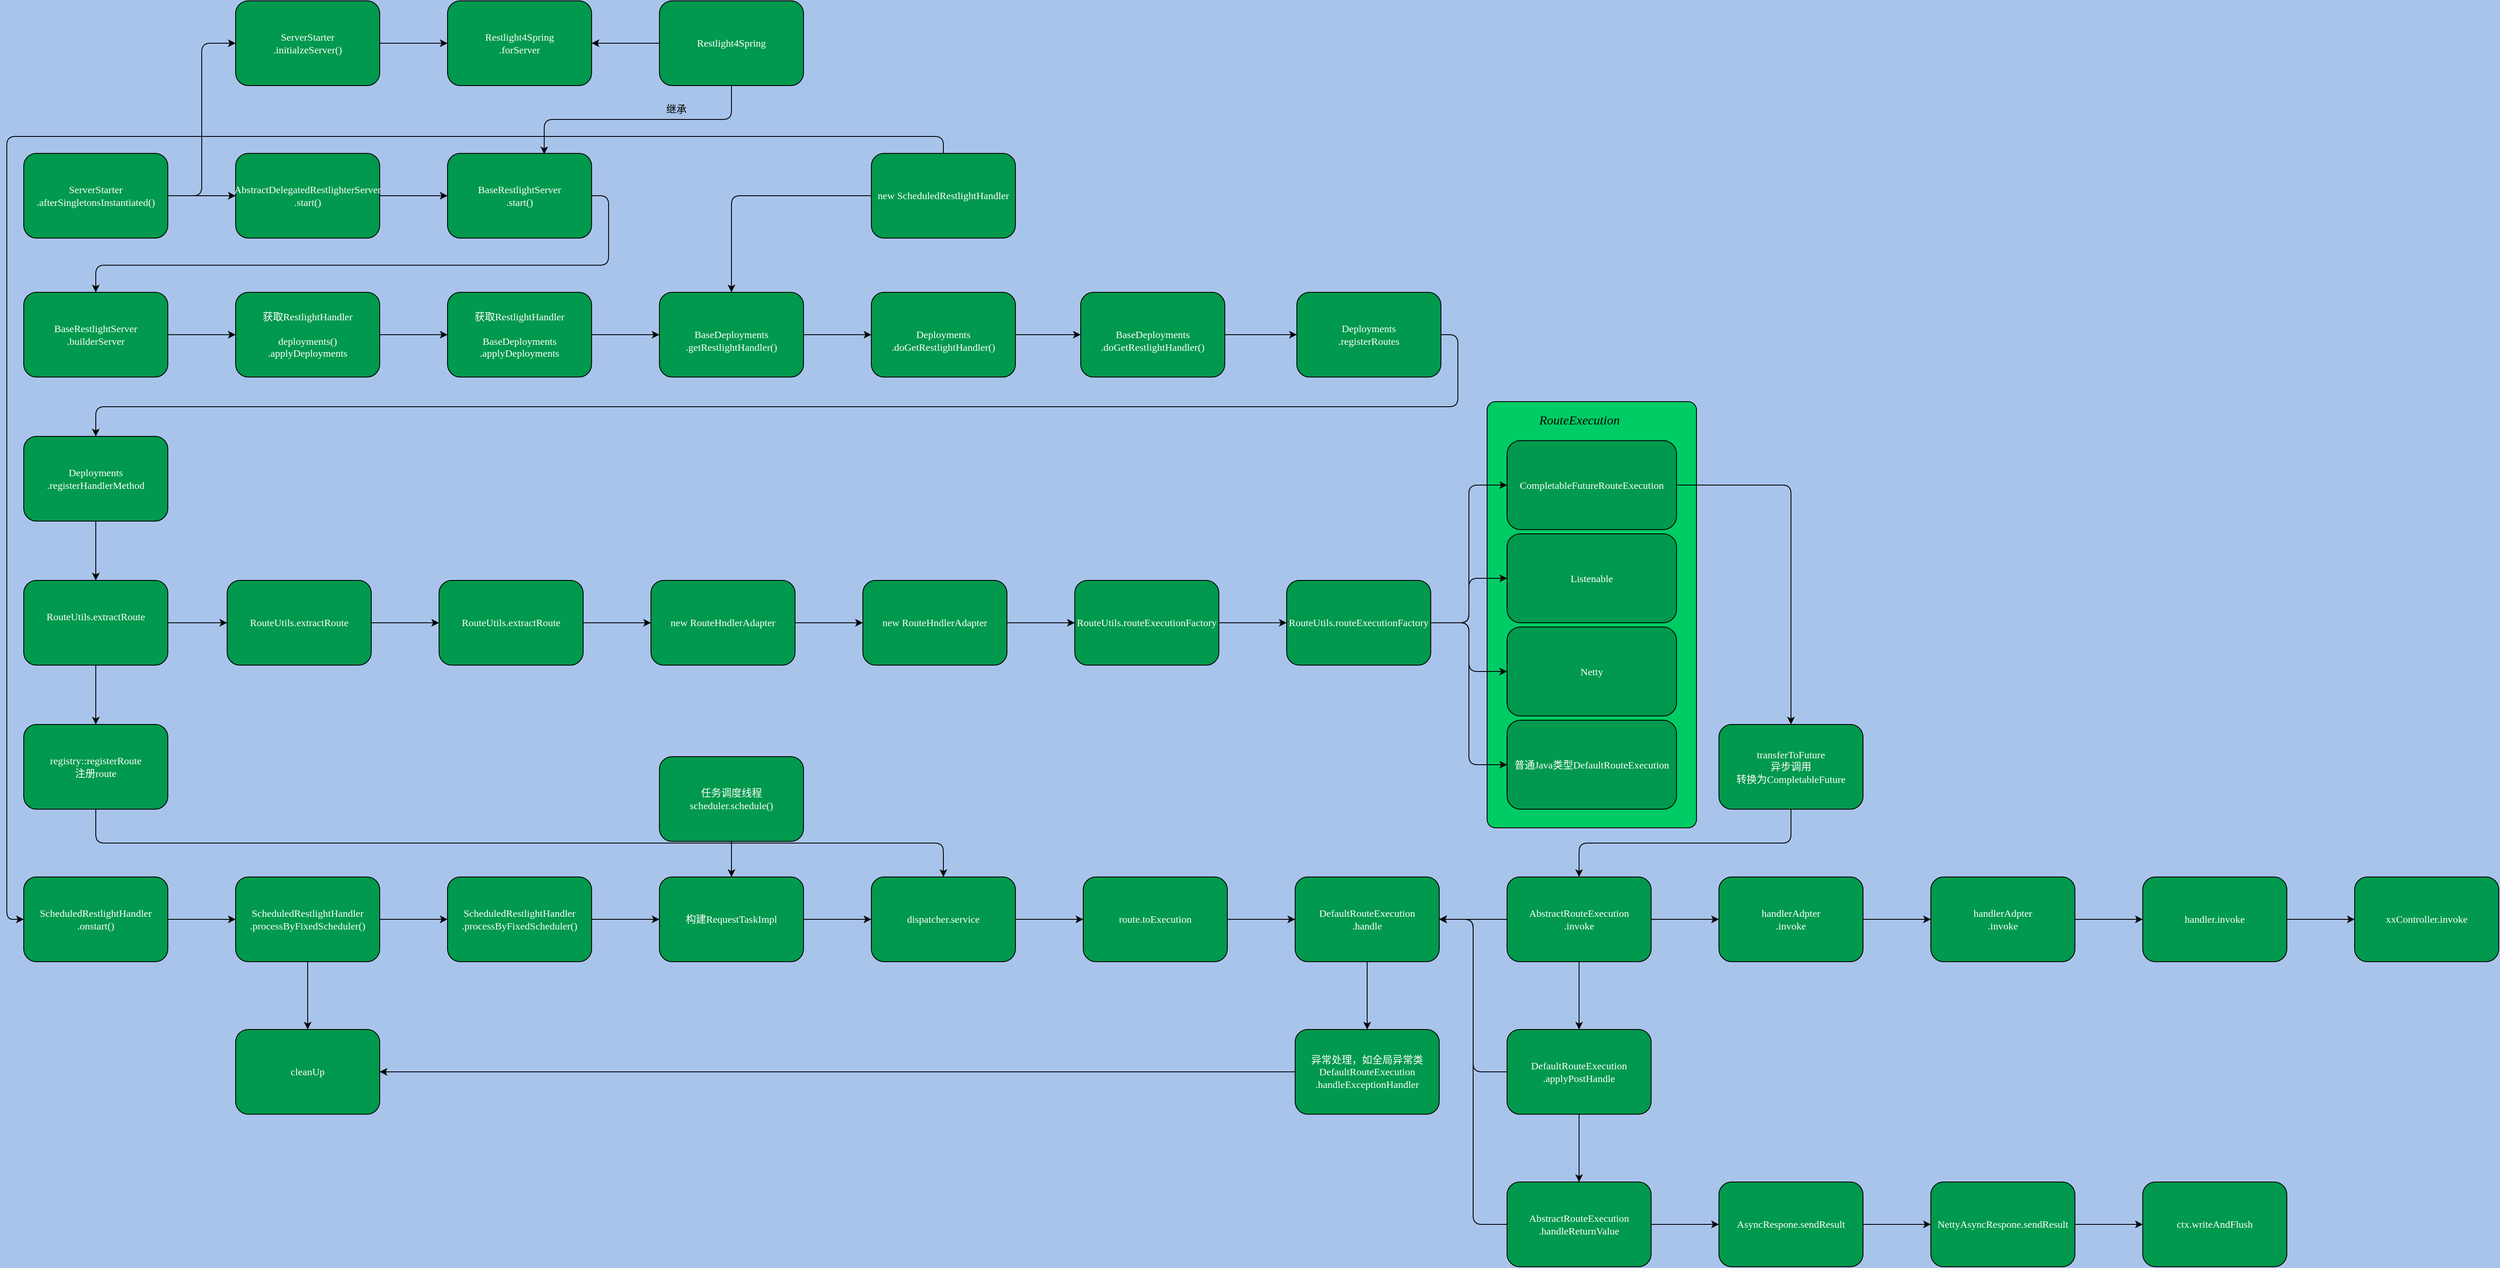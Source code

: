 <mxfile version="20.3.7" type="github">
  <diagram id="C5RBs43oDa-KdzZeNtuy" name="Page-1">
    <mxGraphModel dx="1422" dy="706" grid="0" gridSize="10" guides="1" tooltips="1" connect="1" arrows="1" fold="1" page="1" pageScale="1" pageWidth="827" pageHeight="1169" background="#A9C4EB" math="0" shadow="0">
      <root>
        <mxCell id="WIyWlLk6GJQsqaUBKTNV-0" />
        <mxCell id="WIyWlLk6GJQsqaUBKTNV-1" parent="WIyWlLk6GJQsqaUBKTNV-0" />
        <mxCell id="prYUTEqgyWqtFhs45lwp-0" value="" style="rounded=1;whiteSpace=wrap;html=1;fontFamily=Comic Sans MS;fontSize=11;fontColor=#FFFFFF;fillColor=#00CC66;arcSize=4;strokeWidth=1;" vertex="1" parent="WIyWlLk6GJQsqaUBKTNV-1">
          <mxGeometry x="1796.5" y="563" width="247" height="503" as="geometry" />
        </mxCell>
        <mxCell id="prYUTEqgyWqtFhs45lwp-1" value="" style="edgeStyle=orthogonalEdgeStyle;rounded=0;orthogonalLoop=1;jettySize=auto;html=1;fontColor=#FFFFFF;fontFamily=Comic Sans MS;" edge="1" parent="WIyWlLk6GJQsqaUBKTNV-1" source="prYUTEqgyWqtFhs45lwp-2" target="prYUTEqgyWqtFhs45lwp-5">
          <mxGeometry relative="1" as="geometry" />
        </mxCell>
        <object label="Deployments&lt;br&gt;.registerHandlerMethod&lt;font&gt;&lt;br&gt;&lt;/font&gt;" placeholders="1" type="party" name="Party" id="prYUTEqgyWqtFhs45lwp-2">
          <mxCell style="rounded=1;whiteSpace=wrap;html=1;comic=0;recursiveResize=1;fillColor=#00994D;fontColor=#FFFFFF;fontFamily=Comic Sans MS;" vertex="1" parent="WIyWlLk6GJQsqaUBKTNV-1">
            <mxGeometry x="70" y="604" width="170" height="100" as="geometry" />
          </mxCell>
        </object>
        <mxCell id="prYUTEqgyWqtFhs45lwp-3" value="" style="edgeStyle=orthogonalEdgeStyle;rounded=0;orthogonalLoop=1;jettySize=auto;html=1;fontColor=#FFFFFF;fontFamily=Comic Sans MS;" edge="1" parent="WIyWlLk6GJQsqaUBKTNV-1" source="prYUTEqgyWqtFhs45lwp-5" target="prYUTEqgyWqtFhs45lwp-7">
          <mxGeometry relative="1" as="geometry" />
        </mxCell>
        <mxCell id="prYUTEqgyWqtFhs45lwp-4" value="" style="edgeStyle=orthogonalEdgeStyle;rounded=0;orthogonalLoop=1;jettySize=auto;html=1;fontColor=#FFFFFF;fontFamily=Comic Sans MS;" edge="1" parent="WIyWlLk6GJQsqaUBKTNV-1" source="prYUTEqgyWqtFhs45lwp-5" target="prYUTEqgyWqtFhs45lwp-9">
          <mxGeometry relative="1" as="geometry" />
        </mxCell>
        <object label="RouteUtils.extractRoute&lt;br&gt;&lt;font&gt;&lt;br&gt;&lt;/font&gt;" placeholders="1" type="party" name="Party" id="prYUTEqgyWqtFhs45lwp-5">
          <mxCell style="rounded=1;whiteSpace=wrap;html=1;comic=0;recursiveResize=1;fillColor=#00994D;fontColor=#FFFFFF;fontFamily=Comic Sans MS;" vertex="1" parent="WIyWlLk6GJQsqaUBKTNV-1">
            <mxGeometry x="70" y="774" width="170" height="100" as="geometry" />
          </mxCell>
        </object>
        <mxCell id="prYUTEqgyWqtFhs45lwp-6" value="" style="edgeStyle=orthogonalEdgeStyle;shape=connector;rounded=1;orthogonalLoop=1;jettySize=auto;html=1;labelBackgroundColor=default;fontFamily=Comic Sans MS;fontSize=11;fontColor=#FFFFFF;endArrow=classic;strokeColor=default;entryX=0.5;entryY=0;entryDx=0;entryDy=0;exitX=0.5;exitY=1;exitDx=0;exitDy=0;" edge="1" parent="WIyWlLk6GJQsqaUBKTNV-1" source="prYUTEqgyWqtFhs45lwp-7" target="prYUTEqgyWqtFhs45lwp-71">
          <mxGeometry relative="1" as="geometry">
            <mxPoint x="320" y="994" as="targetPoint" />
          </mxGeometry>
        </mxCell>
        <object label="registry::registerRoute&lt;br&gt;注册route" placeholders="1" type="party" name="Party" id="prYUTEqgyWqtFhs45lwp-7">
          <mxCell style="rounded=1;whiteSpace=wrap;html=1;comic=0;recursiveResize=1;fillColor=#00994D;fontColor=#FFFFFF;fontFamily=Comic Sans MS;" vertex="1" parent="WIyWlLk6GJQsqaUBKTNV-1">
            <mxGeometry x="70" y="944" width="170" height="100" as="geometry" />
          </mxCell>
        </object>
        <mxCell id="prYUTEqgyWqtFhs45lwp-8" value="" style="edgeStyle=orthogonalEdgeStyle;rounded=0;orthogonalLoop=1;jettySize=auto;html=1;fontColor=#FFFFFF;fontFamily=Comic Sans MS;" edge="1" parent="WIyWlLk6GJQsqaUBKTNV-1" source="prYUTEqgyWqtFhs45lwp-9" target="prYUTEqgyWqtFhs45lwp-11">
          <mxGeometry relative="1" as="geometry" />
        </mxCell>
        <object label="&lt;font&gt;RouteUtils.extractRoute&lt;br&gt;&lt;/font&gt;" placeholders="1" type="party" name="Party" id="prYUTEqgyWqtFhs45lwp-9">
          <mxCell style="rounded=1;whiteSpace=wrap;html=1;comic=0;recursiveResize=1;fillColor=#00994D;fontColor=#FFFFFF;fontFamily=Comic Sans MS;" vertex="1" parent="WIyWlLk6GJQsqaUBKTNV-1">
            <mxGeometry x="310" y="774" width="170" height="100" as="geometry" />
          </mxCell>
        </object>
        <mxCell id="prYUTEqgyWqtFhs45lwp-10" value="" style="edgeStyle=orthogonalEdgeStyle;rounded=0;orthogonalLoop=1;jettySize=auto;html=1;fontColor=#FFFFFF;fontFamily=Comic Sans MS;" edge="1" parent="WIyWlLk6GJQsqaUBKTNV-1" source="prYUTEqgyWqtFhs45lwp-11" target="prYUTEqgyWqtFhs45lwp-13">
          <mxGeometry relative="1" as="geometry" />
        </mxCell>
        <object label="&lt;font&gt;RouteUtils.extractRoute&lt;br&gt;&lt;/font&gt;" placeholders="1" type="party" name="Party" id="prYUTEqgyWqtFhs45lwp-11">
          <mxCell style="rounded=1;whiteSpace=wrap;html=1;comic=0;recursiveResize=1;fillColor=#00994D;fontColor=#FFFFFF;fontFamily=Comic Sans MS;" vertex="1" parent="WIyWlLk6GJQsqaUBKTNV-1">
            <mxGeometry x="560" y="774" width="170" height="100" as="geometry" />
          </mxCell>
        </object>
        <mxCell id="prYUTEqgyWqtFhs45lwp-12" value="" style="edgeStyle=orthogonalEdgeStyle;rounded=0;orthogonalLoop=1;jettySize=auto;html=1;fontColor=#FFFFFF;fontFamily=Comic Sans MS;" edge="1" parent="WIyWlLk6GJQsqaUBKTNV-1" source="prYUTEqgyWqtFhs45lwp-13" target="prYUTEqgyWqtFhs45lwp-15">
          <mxGeometry relative="1" as="geometry" />
        </mxCell>
        <object label="&lt;font&gt;new RouteHndlerAdapter&lt;br&gt;&lt;/font&gt;" placeholders="1" type="party" name="Party" id="prYUTEqgyWqtFhs45lwp-13">
          <mxCell style="rounded=1;whiteSpace=wrap;html=1;comic=0;recursiveResize=1;fillColor=#00994D;fontColor=#FFFFFF;fontFamily=Comic Sans MS;" vertex="1" parent="WIyWlLk6GJQsqaUBKTNV-1">
            <mxGeometry x="810" y="774" width="170" height="100" as="geometry" />
          </mxCell>
        </object>
        <mxCell id="prYUTEqgyWqtFhs45lwp-14" value="" style="edgeStyle=orthogonalEdgeStyle;rounded=0;orthogonalLoop=1;jettySize=auto;html=1;fontColor=#FFFFFF;fontFamily=Comic Sans MS;" edge="1" parent="WIyWlLk6GJQsqaUBKTNV-1" source="prYUTEqgyWqtFhs45lwp-15" target="prYUTEqgyWqtFhs45lwp-17">
          <mxGeometry relative="1" as="geometry" />
        </mxCell>
        <object label="&lt;font&gt;new RouteHndlerAdapter&lt;br&gt;&lt;/font&gt;" placeholders="1" type="party" name="Party" id="prYUTEqgyWqtFhs45lwp-15">
          <mxCell style="rounded=1;whiteSpace=wrap;html=1;comic=0;recursiveResize=1;fillColor=#00994D;fontColor=#FFFFFF;fontFamily=Comic Sans MS;" vertex="1" parent="WIyWlLk6GJQsqaUBKTNV-1">
            <mxGeometry x="1060" y="774" width="170" height="100" as="geometry" />
          </mxCell>
        </object>
        <mxCell id="prYUTEqgyWqtFhs45lwp-16" value="" style="edgeStyle=orthogonalEdgeStyle;rounded=0;orthogonalLoop=1;jettySize=auto;html=1;fontColor=#FFFFFF;fontFamily=Comic Sans MS;" edge="1" parent="WIyWlLk6GJQsqaUBKTNV-1" source="prYUTEqgyWqtFhs45lwp-17" target="prYUTEqgyWqtFhs45lwp-22">
          <mxGeometry relative="1" as="geometry" />
        </mxCell>
        <object label="&lt;font&gt;RouteUtils.routeExecutionFactory&lt;br&gt;&lt;/font&gt;" placeholders="1" type="party" name="Party" id="prYUTEqgyWqtFhs45lwp-17">
          <mxCell style="rounded=1;whiteSpace=wrap;html=1;comic=0;recursiveResize=1;fillColor=#00994D;fontColor=#FFFFFF;fontFamily=Comic Sans MS;" vertex="1" parent="WIyWlLk6GJQsqaUBKTNV-1">
            <mxGeometry x="1310" y="774" width="170" height="100" as="geometry" />
          </mxCell>
        </object>
        <mxCell id="prYUTEqgyWqtFhs45lwp-18" style="edgeStyle=orthogonalEdgeStyle;rounded=1;orthogonalLoop=1;jettySize=auto;html=1;exitX=1;exitY=0.5;exitDx=0;exitDy=0;entryX=0;entryY=0.5;entryDx=0;entryDy=0;fontColor=#FFFFFF;fontFamily=Comic Sans MS;" edge="1" parent="WIyWlLk6GJQsqaUBKTNV-1" source="prYUTEqgyWqtFhs45lwp-22" target="prYUTEqgyWqtFhs45lwp-24">
          <mxGeometry relative="1" as="geometry" />
        </mxCell>
        <mxCell id="prYUTEqgyWqtFhs45lwp-19" style="edgeStyle=orthogonalEdgeStyle;rounded=1;orthogonalLoop=1;jettySize=auto;html=1;exitX=1;exitY=0.5;exitDx=0;exitDy=0;entryX=0;entryY=0.5;entryDx=0;entryDy=0;fontColor=#FFFFFF;fontFamily=Comic Sans MS;" edge="1" parent="WIyWlLk6GJQsqaUBKTNV-1" source="prYUTEqgyWqtFhs45lwp-22" target="prYUTEqgyWqtFhs45lwp-25">
          <mxGeometry relative="1" as="geometry" />
        </mxCell>
        <mxCell id="prYUTEqgyWqtFhs45lwp-20" style="edgeStyle=orthogonalEdgeStyle;rounded=1;orthogonalLoop=1;jettySize=auto;html=1;exitX=1;exitY=0.5;exitDx=0;exitDy=0;entryX=0;entryY=0.5;entryDx=0;entryDy=0;fontColor=#FFFFFF;fontFamily=Comic Sans MS;" edge="1" parent="WIyWlLk6GJQsqaUBKTNV-1" source="prYUTEqgyWqtFhs45lwp-22" target="prYUTEqgyWqtFhs45lwp-26">
          <mxGeometry relative="1" as="geometry" />
        </mxCell>
        <mxCell id="prYUTEqgyWqtFhs45lwp-21" style="edgeStyle=orthogonalEdgeStyle;rounded=1;orthogonalLoop=1;jettySize=auto;html=1;exitX=1;exitY=0.5;exitDx=0;exitDy=0;entryX=0;entryY=0.5;entryDx=0;entryDy=0;fontColor=#FFFFFF;fontFamily=Comic Sans MS;" edge="1" parent="WIyWlLk6GJQsqaUBKTNV-1" source="prYUTEqgyWqtFhs45lwp-22" target="prYUTEqgyWqtFhs45lwp-27">
          <mxGeometry relative="1" as="geometry" />
        </mxCell>
        <object label="&lt;font&gt;RouteUtils.routeExecutionFactory&lt;br&gt;&lt;/font&gt;" placeholders="1" type="party" name="Party" id="prYUTEqgyWqtFhs45lwp-22">
          <mxCell style="rounded=1;whiteSpace=wrap;html=1;comic=0;recursiveResize=1;fillColor=#00994D;fontColor=#FFFFFF;fontFamily=Comic Sans MS;" vertex="1" parent="WIyWlLk6GJQsqaUBKTNV-1">
            <mxGeometry x="1560" y="774" width="170" height="100" as="geometry" />
          </mxCell>
        </object>
        <mxCell id="prYUTEqgyWqtFhs45lwp-23" style="edgeStyle=orthogonalEdgeStyle;shape=connector;rounded=1;orthogonalLoop=1;jettySize=auto;html=1;exitX=1;exitY=0.5;exitDx=0;exitDy=0;labelBackgroundColor=default;fontFamily=Comic Sans MS;fontSize=15;fontColor=#000000;endArrow=classic;strokeColor=default;" edge="1" parent="WIyWlLk6GJQsqaUBKTNV-1" source="prYUTEqgyWqtFhs45lwp-24" target="prYUTEqgyWqtFhs45lwp-95">
          <mxGeometry relative="1" as="geometry" />
        </mxCell>
        <object label="&lt;font&gt;CompletableFutureRouteExecution&lt;br&gt;&lt;/font&gt;" placeholders="1" type="party" name="Party" id="prYUTEqgyWqtFhs45lwp-24">
          <mxCell style="rounded=1;whiteSpace=wrap;html=1;comic=0;recursiveResize=1;fillColor=#00994D;fontColor=#FFFFFF;fontFamily=Comic Sans MS;" vertex="1" parent="WIyWlLk6GJQsqaUBKTNV-1">
            <mxGeometry x="1820" y="609" width="200" height="105" as="geometry" />
          </mxCell>
        </object>
        <object label="&lt;font&gt;Listenable&lt;br&gt;&lt;/font&gt;" placeholders="1" type="party" name="Party" id="prYUTEqgyWqtFhs45lwp-25">
          <mxCell style="rounded=1;whiteSpace=wrap;html=1;comic=0;recursiveResize=1;fillColor=#00994D;fontColor=#FFFFFF;fontFamily=Comic Sans MS;" vertex="1" parent="WIyWlLk6GJQsqaUBKTNV-1">
            <mxGeometry x="1820" y="719" width="200" height="105" as="geometry" />
          </mxCell>
        </object>
        <object label="&lt;font&gt;Netty&lt;br&gt;&lt;/font&gt;" placeholders="1" type="party" name="Party" id="prYUTEqgyWqtFhs45lwp-26">
          <mxCell style="rounded=1;whiteSpace=wrap;html=1;comic=0;recursiveResize=1;fillColor=#00994D;fontColor=#FFFFFF;fontFamily=Comic Sans MS;" vertex="1" parent="WIyWlLk6GJQsqaUBKTNV-1">
            <mxGeometry x="1820" y="829" width="200" height="105" as="geometry" />
          </mxCell>
        </object>
        <object label="&lt;font&gt;普通Java类型DefaultRouteExecution&lt;br&gt;&lt;/font&gt;" placeholders="1" type="party" name="Party" id="prYUTEqgyWqtFhs45lwp-27">
          <mxCell style="rounded=1;whiteSpace=wrap;html=1;comic=0;recursiveResize=1;fillColor=#00994D;fontColor=#FFFFFF;fontFamily=Comic Sans MS;" vertex="1" parent="WIyWlLk6GJQsqaUBKTNV-1">
            <mxGeometry x="1820" y="939" width="200" height="105" as="geometry" />
          </mxCell>
        </object>
        <mxCell id="prYUTEqgyWqtFhs45lwp-28" value="" style="edgeStyle=orthogonalEdgeStyle;rounded=1;orthogonalLoop=1;jettySize=auto;html=1;fontColor=#FFFFFF;fontFamily=Comic Sans MS;" edge="1" parent="WIyWlLk6GJQsqaUBKTNV-1" source="prYUTEqgyWqtFhs45lwp-29" target="prYUTEqgyWqtFhs45lwp-31">
          <mxGeometry relative="1" as="geometry" />
        </mxCell>
        <object label="BaseRestlightServer&lt;br&gt;.builderServer&lt;font&gt;&lt;br&gt;&lt;/font&gt;" placeholders="1" type="party" name="Party" id="prYUTEqgyWqtFhs45lwp-29">
          <mxCell style="rounded=1;whiteSpace=wrap;html=1;comic=0;recursiveResize=1;fillColor=#00994D;fontColor=#FFFFFF;fontFamily=Comic Sans MS;" vertex="1" parent="WIyWlLk6GJQsqaUBKTNV-1">
            <mxGeometry x="70" y="434" width="170" height="100" as="geometry" />
          </mxCell>
        </object>
        <mxCell id="prYUTEqgyWqtFhs45lwp-30" value="" style="edgeStyle=orthogonalEdgeStyle;rounded=1;orthogonalLoop=1;jettySize=auto;html=1;fontColor=#FFFFFF;fontFamily=Comic Sans MS;" edge="1" parent="WIyWlLk6GJQsqaUBKTNV-1" source="prYUTEqgyWqtFhs45lwp-31" target="prYUTEqgyWqtFhs45lwp-33">
          <mxGeometry relative="1" as="geometry" />
        </mxCell>
        <object label="&lt;font&gt;获取RestlightHandler&lt;br&gt;&lt;br&gt;deployments()&lt;br&gt;.applyDeployments&lt;br&gt;&lt;/font&gt;" placeholders="1" type="party" name="Party" id="prYUTEqgyWqtFhs45lwp-31">
          <mxCell style="rounded=1;whiteSpace=wrap;html=1;comic=0;recursiveResize=1;fillColor=#00994D;fontColor=#FFFFFF;fontFamily=Comic Sans MS;" vertex="1" parent="WIyWlLk6GJQsqaUBKTNV-1">
            <mxGeometry x="320" y="434" width="170" height="100" as="geometry" />
          </mxCell>
        </object>
        <mxCell id="prYUTEqgyWqtFhs45lwp-32" value="" style="edgeStyle=orthogonalEdgeStyle;rounded=1;orthogonalLoop=1;jettySize=auto;html=1;fontColor=#FFFFFF;fontFamily=Comic Sans MS;" edge="1" parent="WIyWlLk6GJQsqaUBKTNV-1" source="prYUTEqgyWqtFhs45lwp-33" target="prYUTEqgyWqtFhs45lwp-35">
          <mxGeometry relative="1" as="geometry" />
        </mxCell>
        <object label="&lt;font&gt;获取RestlightHandler&lt;br&gt;&lt;br&gt;BaseDeployments&lt;br&gt;.applyDeployments&lt;br&gt;&lt;/font&gt;" placeholders="1" type="party" name="Party" id="prYUTEqgyWqtFhs45lwp-33">
          <mxCell style="rounded=1;whiteSpace=wrap;html=1;comic=0;recursiveResize=1;fillColor=#00994D;fontColor=#FFFFFF;fontFamily=Comic Sans MS;" vertex="1" parent="WIyWlLk6GJQsqaUBKTNV-1">
            <mxGeometry x="570" y="434" width="170" height="100" as="geometry" />
          </mxCell>
        </object>
        <mxCell id="prYUTEqgyWqtFhs45lwp-34" value="" style="edgeStyle=orthogonalEdgeStyle;rounded=1;orthogonalLoop=1;jettySize=auto;html=1;fontColor=#FFFFFF;fontFamily=Comic Sans MS;" edge="1" parent="WIyWlLk6GJQsqaUBKTNV-1" source="prYUTEqgyWqtFhs45lwp-35" target="prYUTEqgyWqtFhs45lwp-37">
          <mxGeometry relative="1" as="geometry" />
        </mxCell>
        <object label="&lt;font&gt;&lt;br&gt;BaseDeployments&lt;br&gt;.getRestlightHandler()&lt;br&gt;&lt;/font&gt;" placeholders="1" type="party" name="Party" id="prYUTEqgyWqtFhs45lwp-35">
          <mxCell style="rounded=1;whiteSpace=wrap;html=1;comic=0;recursiveResize=1;fillColor=#00994D;fontColor=#FFFFFF;fontFamily=Comic Sans MS;" vertex="1" parent="WIyWlLk6GJQsqaUBKTNV-1">
            <mxGeometry x="820" y="434" width="170" height="100" as="geometry" />
          </mxCell>
        </object>
        <mxCell id="prYUTEqgyWqtFhs45lwp-36" style="edgeStyle=orthogonalEdgeStyle;rounded=1;orthogonalLoop=1;jettySize=auto;html=1;exitX=1;exitY=0.5;exitDx=0;exitDy=0;entryX=0;entryY=0.5;entryDx=0;entryDy=0;fontColor=#FFFFFF;fontFamily=Comic Sans MS;" edge="1" parent="WIyWlLk6GJQsqaUBKTNV-1" source="prYUTEqgyWqtFhs45lwp-37" target="prYUTEqgyWqtFhs45lwp-41">
          <mxGeometry relative="1" as="geometry" />
        </mxCell>
        <object label="&lt;font&gt;&lt;br&gt;Deployments&lt;br&gt;.doGetRestlightHandler()&lt;br&gt;&lt;/font&gt;" placeholders="1" type="party" name="Party" id="prYUTEqgyWqtFhs45lwp-37">
          <mxCell style="rounded=1;whiteSpace=wrap;html=1;comic=0;recursiveResize=1;fillColor=#00994D;fontColor=#FFFFFF;fontFamily=Comic Sans MS;" vertex="1" parent="WIyWlLk6GJQsqaUBKTNV-1">
            <mxGeometry x="1070" y="434" width="170" height="100" as="geometry" />
          </mxCell>
        </object>
        <mxCell id="prYUTEqgyWqtFhs45lwp-38" style="edgeStyle=orthogonalEdgeStyle;rounded=1;orthogonalLoop=1;jettySize=auto;html=1;exitX=1;exitY=0.5;exitDx=0;exitDy=0;fontColor=#FFFFFF;fontFamily=Comic Sans MS;" edge="1" parent="WIyWlLk6GJQsqaUBKTNV-1" source="prYUTEqgyWqtFhs45lwp-39" target="prYUTEqgyWqtFhs45lwp-2">
          <mxGeometry relative="1" as="geometry" />
        </mxCell>
        <object label="&lt;font&gt;Deployments&lt;br&gt;.registerRoutes&lt;br&gt;&lt;/font&gt;" placeholders="1" type="party" name="Party" id="prYUTEqgyWqtFhs45lwp-39">
          <mxCell style="rounded=1;whiteSpace=wrap;html=1;comic=0;recursiveResize=1;fillColor=#00994D;fontColor=#FFFFFF;fontFamily=Comic Sans MS;" vertex="1" parent="WIyWlLk6GJQsqaUBKTNV-1">
            <mxGeometry x="1572" y="434" width="170" height="100" as="geometry" />
          </mxCell>
        </object>
        <mxCell id="prYUTEqgyWqtFhs45lwp-40" style="edgeStyle=orthogonalEdgeStyle;rounded=1;orthogonalLoop=1;jettySize=auto;html=1;exitX=1;exitY=0.5;exitDx=0;exitDy=0;entryX=0;entryY=0.5;entryDx=0;entryDy=0;fontColor=#FFFFFF;fontFamily=Comic Sans MS;" edge="1" parent="WIyWlLk6GJQsqaUBKTNV-1" source="prYUTEqgyWqtFhs45lwp-41" target="prYUTEqgyWqtFhs45lwp-39">
          <mxGeometry relative="1" as="geometry" />
        </mxCell>
        <object label="&lt;font&gt;&lt;br&gt;BaseDeployments&lt;br&gt;.doGetRestlightHandler()&lt;br&gt;&lt;/font&gt;" placeholders="1" type="party" name="Party" id="prYUTEqgyWqtFhs45lwp-41">
          <mxCell style="rounded=1;whiteSpace=wrap;html=1;comic=0;recursiveResize=1;fillColor=#00994D;fontColor=#FFFFFF;fontFamily=Comic Sans MS;" vertex="1" parent="WIyWlLk6GJQsqaUBKTNV-1">
            <mxGeometry x="1317" y="434" width="170" height="100" as="geometry" />
          </mxCell>
        </object>
        <mxCell id="prYUTEqgyWqtFhs45lwp-42" value="" style="edgeStyle=orthogonalEdgeStyle;rounded=1;orthogonalLoop=1;jettySize=auto;html=1;fontColor=#FFFFFF;fontFamily=Comic Sans MS;" edge="1" parent="WIyWlLk6GJQsqaUBKTNV-1" source="prYUTEqgyWqtFhs45lwp-44" target="prYUTEqgyWqtFhs45lwp-46">
          <mxGeometry relative="1" as="geometry" />
        </mxCell>
        <mxCell id="prYUTEqgyWqtFhs45lwp-43" style="edgeStyle=orthogonalEdgeStyle;rounded=1;orthogonalLoop=1;jettySize=auto;html=1;exitX=1;exitY=0.5;exitDx=0;exitDy=0;entryX=0;entryY=0.5;entryDx=0;entryDy=0;fontColor=#FFFFFF;fontFamily=Comic Sans MS;" edge="1" parent="WIyWlLk6GJQsqaUBKTNV-1" source="prYUTEqgyWqtFhs45lwp-44" target="prYUTEqgyWqtFhs45lwp-50">
          <mxGeometry relative="1" as="geometry" />
        </mxCell>
        <object label="&lt;font&gt;ServerStarter&lt;br&gt;.afterSingletonsInstantiated()&lt;br&gt;&lt;/font&gt;" placeholders="1" type="party" name="Party" id="prYUTEqgyWqtFhs45lwp-44">
          <mxCell style="rounded=1;whiteSpace=wrap;html=1;comic=0;recursiveResize=1;fillColor=#00994D;fontColor=#FFFFFF;fontFamily=Comic Sans MS;" vertex="1" parent="WIyWlLk6GJQsqaUBKTNV-1">
            <mxGeometry x="70" y="270" width="170" height="100" as="geometry" />
          </mxCell>
        </object>
        <mxCell id="prYUTEqgyWqtFhs45lwp-45" value="" style="edgeStyle=orthogonalEdgeStyle;rounded=1;orthogonalLoop=1;jettySize=auto;html=1;fontColor=#FFFFFF;fontFamily=Comic Sans MS;" edge="1" parent="WIyWlLk6GJQsqaUBKTNV-1" source="prYUTEqgyWqtFhs45lwp-46" target="prYUTEqgyWqtFhs45lwp-48">
          <mxGeometry relative="1" as="geometry" />
        </mxCell>
        <object label="&lt;font&gt;AbstractDelegatedRestlighterServer&lt;br&gt;.start()&lt;br&gt;&lt;/font&gt;" placeholders="1" type="party" name="Party" id="prYUTEqgyWqtFhs45lwp-46">
          <mxCell style="rounded=1;whiteSpace=wrap;html=1;comic=0;recursiveResize=1;fillColor=#00994D;fontColor=#FFFFFF;fontFamily=Comic Sans MS;" vertex="1" parent="WIyWlLk6GJQsqaUBKTNV-1">
            <mxGeometry x="320" y="270" width="170" height="100" as="geometry" />
          </mxCell>
        </object>
        <mxCell id="prYUTEqgyWqtFhs45lwp-47" style="edgeStyle=orthogonalEdgeStyle;rounded=1;orthogonalLoop=1;jettySize=auto;html=1;exitX=1;exitY=0.5;exitDx=0;exitDy=0;fontColor=#FFFFFF;fontFamily=Comic Sans MS;" edge="1" parent="WIyWlLk6GJQsqaUBKTNV-1" source="prYUTEqgyWqtFhs45lwp-48" target="prYUTEqgyWqtFhs45lwp-29">
          <mxGeometry relative="1" as="geometry" />
        </mxCell>
        <object label="&lt;font&gt;BaseRestlightServer&lt;br&gt;.start()&lt;br&gt;&lt;/font&gt;" placeholders="1" type="party" name="Party" id="prYUTEqgyWqtFhs45lwp-48">
          <mxCell style="rounded=1;whiteSpace=wrap;html=1;comic=0;recursiveResize=1;fillColor=#00994D;fontColor=#FFFFFF;fontFamily=Comic Sans MS;" vertex="1" parent="WIyWlLk6GJQsqaUBKTNV-1">
            <mxGeometry x="570" y="270" width="170" height="100" as="geometry" />
          </mxCell>
        </object>
        <mxCell id="prYUTEqgyWqtFhs45lwp-49" value="" style="edgeStyle=orthogonalEdgeStyle;rounded=1;orthogonalLoop=1;jettySize=auto;html=1;fontColor=#FFFFFF;fontFamily=Comic Sans MS;" edge="1" parent="WIyWlLk6GJQsqaUBKTNV-1" source="prYUTEqgyWqtFhs45lwp-50" target="prYUTEqgyWqtFhs45lwp-51">
          <mxGeometry relative="1" as="geometry" />
        </mxCell>
        <object label="&lt;font&gt;ServerStarter&lt;br&gt;.initialzeServer()&lt;br&gt;&lt;/font&gt;" placeholders="1" type="party" name="Party" id="prYUTEqgyWqtFhs45lwp-50">
          <mxCell style="rounded=1;whiteSpace=wrap;html=1;comic=0;recursiveResize=1;fillColor=#00994D;fontColor=#FFFFFF;fontFamily=Comic Sans MS;" vertex="1" parent="WIyWlLk6GJQsqaUBKTNV-1">
            <mxGeometry x="320" y="90" width="170" height="100" as="geometry" />
          </mxCell>
        </object>
        <object label="&lt;font&gt;Restlight4Spring&lt;br&gt;.forServer&lt;br&gt;&lt;/font&gt;" placeholders="1" type="party" name="Party" id="prYUTEqgyWqtFhs45lwp-51">
          <mxCell style="rounded=1;whiteSpace=wrap;html=1;comic=0;recursiveResize=1;fillColor=#00994D;fontColor=#FFFFFF;fontFamily=Comic Sans MS;" vertex="1" parent="WIyWlLk6GJQsqaUBKTNV-1">
            <mxGeometry x="570" y="90" width="170" height="100" as="geometry" />
          </mxCell>
        </object>
        <mxCell id="prYUTEqgyWqtFhs45lwp-52" style="edgeStyle=orthogonalEdgeStyle;rounded=1;orthogonalLoop=1;jettySize=auto;html=1;exitX=0;exitY=0.5;exitDx=0;exitDy=0;entryX=1;entryY=0.5;entryDx=0;entryDy=0;fontColor=#FFFFFF;fontFamily=Comic Sans MS;" edge="1" parent="WIyWlLk6GJQsqaUBKTNV-1" source="prYUTEqgyWqtFhs45lwp-54" target="prYUTEqgyWqtFhs45lwp-51">
          <mxGeometry relative="1" as="geometry" />
        </mxCell>
        <mxCell id="prYUTEqgyWqtFhs45lwp-53" style="edgeStyle=orthogonalEdgeStyle;rounded=1;orthogonalLoop=1;jettySize=auto;html=1;exitX=0.5;exitY=1;exitDx=0;exitDy=0;entryX=0.671;entryY=0.01;entryDx=0;entryDy=0;entryPerimeter=0;fontColor=#FFFFFF;fontFamily=Comic Sans MS;" edge="1" parent="WIyWlLk6GJQsqaUBKTNV-1" source="prYUTEqgyWqtFhs45lwp-54" target="prYUTEqgyWqtFhs45lwp-48">
          <mxGeometry relative="1" as="geometry" />
        </mxCell>
        <object label="&lt;font&gt;Restlight4Spring&lt;br&gt;&lt;/font&gt;" placeholders="1" type="party" name="Party" id="prYUTEqgyWqtFhs45lwp-54">
          <mxCell style="rounded=1;whiteSpace=wrap;html=1;comic=0;recursiveResize=1;fillColor=#00994D;fontColor=#FFFFFF;fontFamily=Comic Sans MS;" vertex="1" parent="WIyWlLk6GJQsqaUBKTNV-1">
            <mxGeometry x="820" y="90" width="170" height="100" as="geometry" />
          </mxCell>
        </object>
        <mxCell id="prYUTEqgyWqtFhs45lwp-55" value="继承" style="text;html=1;strokeColor=none;fillColor=none;align=center;verticalAlign=middle;whiteSpace=wrap;rounded=0;fontColor=#000000;fontFamily=Comic Sans MS;" vertex="1" parent="WIyWlLk6GJQsqaUBKTNV-1">
          <mxGeometry x="810" y="203" width="60" height="30" as="geometry" />
        </mxCell>
        <mxCell id="prYUTEqgyWqtFhs45lwp-56" style="edgeStyle=orthogonalEdgeStyle;shape=connector;rounded=1;orthogonalLoop=1;jettySize=auto;html=1;exitX=0;exitY=0.5;exitDx=0;exitDy=0;entryX=0.5;entryY=0;entryDx=0;entryDy=0;labelBackgroundColor=default;fontFamily=Comic Sans MS;fontSize=11;fontColor=#FFFFFF;endArrow=classic;strokeColor=default;" edge="1" parent="WIyWlLk6GJQsqaUBKTNV-1" source="prYUTEqgyWqtFhs45lwp-58" target="prYUTEqgyWqtFhs45lwp-35">
          <mxGeometry relative="1" as="geometry" />
        </mxCell>
        <mxCell id="prYUTEqgyWqtFhs45lwp-57" style="edgeStyle=orthogonalEdgeStyle;shape=connector;rounded=1;orthogonalLoop=1;jettySize=auto;html=1;exitX=0.5;exitY=0;exitDx=0;exitDy=0;entryX=0;entryY=0.5;entryDx=0;entryDy=0;labelBackgroundColor=default;fontFamily=Comic Sans MS;fontSize=11;fontColor=#FFFFFF;endArrow=classic;strokeColor=default;" edge="1" parent="WIyWlLk6GJQsqaUBKTNV-1" source="prYUTEqgyWqtFhs45lwp-58" target="prYUTEqgyWqtFhs45lwp-60">
          <mxGeometry relative="1" as="geometry" />
        </mxCell>
        <object label="&lt;font&gt;new ScheduledRestlightHandler&lt;br&gt;&lt;/font&gt;" placeholders="1" type="party" name="Party" id="prYUTEqgyWqtFhs45lwp-58">
          <mxCell style="rounded=1;whiteSpace=wrap;html=1;comic=0;recursiveResize=1;fillColor=#00994D;fontColor=#FFFFFF;fontFamily=Comic Sans MS;" vertex="1" parent="WIyWlLk6GJQsqaUBKTNV-1">
            <mxGeometry x="1070" y="270" width="170" height="100" as="geometry" />
          </mxCell>
        </object>
        <mxCell id="prYUTEqgyWqtFhs45lwp-59" value="" style="edgeStyle=orthogonalEdgeStyle;shape=connector;rounded=1;orthogonalLoop=1;jettySize=auto;html=1;labelBackgroundColor=default;fontFamily=Comic Sans MS;fontSize=11;fontColor=#FFFFFF;endArrow=classic;strokeColor=default;" edge="1" parent="WIyWlLk6GJQsqaUBKTNV-1" source="prYUTEqgyWqtFhs45lwp-60" target="prYUTEqgyWqtFhs45lwp-63">
          <mxGeometry relative="1" as="geometry" />
        </mxCell>
        <object label="ScheduledRestlightHandler&lt;br&gt;.onstart()" placeholders="1" type="party" name="Party" id="prYUTEqgyWqtFhs45lwp-60">
          <mxCell style="rounded=1;whiteSpace=wrap;html=1;comic=0;recursiveResize=1;fillColor=#00994D;fontColor=#FFFFFF;fontFamily=Comic Sans MS;" vertex="1" parent="WIyWlLk6GJQsqaUBKTNV-1">
            <mxGeometry x="70" y="1124" width="170" height="100" as="geometry" />
          </mxCell>
        </object>
        <mxCell id="prYUTEqgyWqtFhs45lwp-61" value="" style="edgeStyle=orthogonalEdgeStyle;shape=connector;rounded=1;orthogonalLoop=1;jettySize=auto;html=1;labelBackgroundColor=default;fontFamily=Comic Sans MS;fontSize=11;fontColor=#FFFFFF;endArrow=classic;strokeColor=default;" edge="1" parent="WIyWlLk6GJQsqaUBKTNV-1" source="prYUTEqgyWqtFhs45lwp-63" target="prYUTEqgyWqtFhs45lwp-65">
          <mxGeometry relative="1" as="geometry" />
        </mxCell>
        <mxCell id="prYUTEqgyWqtFhs45lwp-62" style="edgeStyle=orthogonalEdgeStyle;shape=connector;rounded=1;orthogonalLoop=1;jettySize=auto;html=1;exitX=0.5;exitY=1;exitDx=0;exitDy=0;entryX=0.5;entryY=0;entryDx=0;entryDy=0;labelBackgroundColor=default;fontFamily=Comic Sans MS;fontSize=15;fontColor=#000000;endArrow=classic;strokeColor=default;" edge="1" parent="WIyWlLk6GJQsqaUBKTNV-1" source="prYUTEqgyWqtFhs45lwp-63" target="prYUTEqgyWqtFhs45lwp-98">
          <mxGeometry relative="1" as="geometry" />
        </mxCell>
        <object label="ScheduledRestlightHandler&lt;br&gt;.processByFixedScheduler()" placeholders="1" type="party" name="Party" id="prYUTEqgyWqtFhs45lwp-63">
          <mxCell style="rounded=1;whiteSpace=wrap;html=1;comic=0;recursiveResize=1;fillColor=#00994D;fontColor=#FFFFFF;fontFamily=Comic Sans MS;" vertex="1" parent="WIyWlLk6GJQsqaUBKTNV-1">
            <mxGeometry x="320" y="1124" width="170" height="100" as="geometry" />
          </mxCell>
        </object>
        <mxCell id="prYUTEqgyWqtFhs45lwp-64" value="" style="edgeStyle=orthogonalEdgeStyle;shape=connector;rounded=1;orthogonalLoop=1;jettySize=auto;html=1;labelBackgroundColor=default;fontFamily=Comic Sans MS;fontSize=11;fontColor=#FFFFFF;endArrow=classic;strokeColor=default;" edge="1" parent="WIyWlLk6GJQsqaUBKTNV-1" source="prYUTEqgyWqtFhs45lwp-65" target="prYUTEqgyWqtFhs45lwp-67">
          <mxGeometry relative="1" as="geometry" />
        </mxCell>
        <object label="ScheduledRestlightHandler&lt;br&gt;.processByFixedScheduler()" placeholders="1" type="party" name="Party" id="prYUTEqgyWqtFhs45lwp-65">
          <mxCell style="rounded=1;whiteSpace=wrap;html=1;comic=0;recursiveResize=1;fillColor=#00994D;fontColor=#FFFFFF;fontFamily=Comic Sans MS;" vertex="1" parent="WIyWlLk6GJQsqaUBKTNV-1">
            <mxGeometry x="570" y="1124" width="170" height="100" as="geometry" />
          </mxCell>
        </object>
        <mxCell id="prYUTEqgyWqtFhs45lwp-66" style="edgeStyle=orthogonalEdgeStyle;shape=connector;rounded=1;orthogonalLoop=1;jettySize=auto;html=1;exitX=1;exitY=0.5;exitDx=0;exitDy=0;labelBackgroundColor=default;fontFamily=Comic Sans MS;fontSize=11;fontColor=#FFFFFF;endArrow=classic;strokeColor=default;" edge="1" parent="WIyWlLk6GJQsqaUBKTNV-1" source="prYUTEqgyWqtFhs45lwp-67" target="prYUTEqgyWqtFhs45lwp-71">
          <mxGeometry relative="1" as="geometry" />
        </mxCell>
        <object label="构建RequestTaskImpl" placeholders="1" type="party" name="Party" id="prYUTEqgyWqtFhs45lwp-67">
          <mxCell style="rounded=1;whiteSpace=wrap;html=1;comic=0;recursiveResize=1;fillColor=#00994D;fontColor=#FFFFFF;fontFamily=Comic Sans MS;" vertex="1" parent="WIyWlLk6GJQsqaUBKTNV-1">
            <mxGeometry x="820" y="1124" width="170" height="100" as="geometry" />
          </mxCell>
        </object>
        <mxCell id="prYUTEqgyWqtFhs45lwp-68" style="edgeStyle=orthogonalEdgeStyle;shape=connector;rounded=1;orthogonalLoop=1;jettySize=auto;html=1;exitX=0.5;exitY=1;exitDx=0;exitDy=0;entryX=0.5;entryY=0;entryDx=0;entryDy=0;labelBackgroundColor=default;fontFamily=Comic Sans MS;fontSize=11;fontColor=#FFFFFF;endArrow=classic;strokeColor=default;" edge="1" parent="WIyWlLk6GJQsqaUBKTNV-1" source="prYUTEqgyWqtFhs45lwp-69" target="prYUTEqgyWqtFhs45lwp-67">
          <mxGeometry relative="1" as="geometry" />
        </mxCell>
        <object label="任务调度线程scheduler.schedule()" placeholders="1" type="party" name="Party" id="prYUTEqgyWqtFhs45lwp-69">
          <mxCell style="rounded=1;whiteSpace=wrap;html=1;comic=0;recursiveResize=1;fillColor=#00994D;fontColor=#FFFFFF;fontFamily=Comic Sans MS;" vertex="1" parent="WIyWlLk6GJQsqaUBKTNV-1">
            <mxGeometry x="820" y="982" width="170" height="100" as="geometry" />
          </mxCell>
        </object>
        <mxCell id="prYUTEqgyWqtFhs45lwp-70" value="" style="edgeStyle=orthogonalEdgeStyle;shape=connector;rounded=1;orthogonalLoop=1;jettySize=auto;html=1;labelBackgroundColor=default;fontFamily=Comic Sans MS;fontSize=11;fontColor=#FFFFFF;endArrow=classic;strokeColor=default;" edge="1" parent="WIyWlLk6GJQsqaUBKTNV-1" source="prYUTEqgyWqtFhs45lwp-71" target="prYUTEqgyWqtFhs45lwp-73">
          <mxGeometry relative="1" as="geometry" />
        </mxCell>
        <object label="dispatcher.service" placeholders="1" type="party" name="Party" id="prYUTEqgyWqtFhs45lwp-71">
          <mxCell style="rounded=1;whiteSpace=wrap;html=1;comic=0;recursiveResize=1;fillColor=#00994D;fontColor=#FFFFFF;fontFamily=Comic Sans MS;" vertex="1" parent="WIyWlLk6GJQsqaUBKTNV-1">
            <mxGeometry x="1070" y="1124" width="170" height="100" as="geometry" />
          </mxCell>
        </object>
        <mxCell id="prYUTEqgyWqtFhs45lwp-72" value="" style="edgeStyle=orthogonalEdgeStyle;shape=connector;rounded=1;orthogonalLoop=1;jettySize=auto;html=1;labelBackgroundColor=default;fontFamily=Comic Sans MS;fontSize=15;fontColor=#000000;endArrow=classic;strokeColor=default;" edge="1" parent="WIyWlLk6GJQsqaUBKTNV-1" source="prYUTEqgyWqtFhs45lwp-73" target="prYUTEqgyWqtFhs45lwp-76">
          <mxGeometry relative="1" as="geometry" />
        </mxCell>
        <object label="route.toExecution" placeholders="1" type="party" name="Party" id="prYUTEqgyWqtFhs45lwp-73">
          <mxCell style="rounded=1;whiteSpace=wrap;html=1;comic=0;recursiveResize=1;fillColor=#00994D;fontColor=#FFFFFF;fontFamily=Comic Sans MS;" vertex="1" parent="WIyWlLk6GJQsqaUBKTNV-1">
            <mxGeometry x="1320" y="1124" width="170" height="100" as="geometry" />
          </mxCell>
        </object>
        <mxCell id="prYUTEqgyWqtFhs45lwp-74" value="RouteExecution" style="text;html=1;strokeColor=none;fillColor=none;align=center;verticalAlign=middle;whiteSpace=wrap;rounded=0;fontFamily=Comic Sans MS;fontSize=15;fontColor=#000000;fontStyle=2" vertex="1" parent="WIyWlLk6GJQsqaUBKTNV-1">
          <mxGeometry x="1847" y="568" width="117" height="32" as="geometry" />
        </mxCell>
        <mxCell id="prYUTEqgyWqtFhs45lwp-75" value="" style="edgeStyle=orthogonalEdgeStyle;shape=connector;rounded=1;orthogonalLoop=1;jettySize=auto;html=1;labelBackgroundColor=default;fontFamily=Comic Sans MS;fontSize=15;fontColor=#000000;endArrow=classic;strokeColor=default;" edge="1" parent="WIyWlLk6GJQsqaUBKTNV-1" source="prYUTEqgyWqtFhs45lwp-76" target="prYUTEqgyWqtFhs45lwp-97">
          <mxGeometry relative="1" as="geometry" />
        </mxCell>
        <object label="DefaultRouteExecution&lt;br&gt;.handle" placeholders="1" type="party" name="Party" id="prYUTEqgyWqtFhs45lwp-76">
          <mxCell style="rounded=1;whiteSpace=wrap;html=1;comic=0;recursiveResize=1;fillColor=#00994D;fontColor=#FFFFFF;fontFamily=Comic Sans MS;" vertex="1" parent="WIyWlLk6GJQsqaUBKTNV-1">
            <mxGeometry x="1570" y="1124" width="170" height="100" as="geometry" />
          </mxCell>
        </object>
        <mxCell id="prYUTEqgyWqtFhs45lwp-77" style="edgeStyle=orthogonalEdgeStyle;shape=connector;rounded=1;orthogonalLoop=1;jettySize=auto;html=1;exitX=0;exitY=0.5;exitDx=0;exitDy=0;entryX=1;entryY=0.5;entryDx=0;entryDy=0;labelBackgroundColor=default;fontFamily=Comic Sans MS;fontSize=15;fontColor=#000000;endArrow=classic;strokeColor=default;" edge="1" parent="WIyWlLk6GJQsqaUBKTNV-1" source="prYUTEqgyWqtFhs45lwp-80" target="prYUTEqgyWqtFhs45lwp-76">
          <mxGeometry relative="1" as="geometry" />
        </mxCell>
        <mxCell id="prYUTEqgyWqtFhs45lwp-78" style="edgeStyle=orthogonalEdgeStyle;shape=connector;rounded=1;orthogonalLoop=1;jettySize=auto;html=1;exitX=0.5;exitY=1;exitDx=0;exitDy=0;entryX=0.5;entryY=0;entryDx=0;entryDy=0;labelBackgroundColor=default;fontFamily=Comic Sans MS;fontSize=15;fontColor=#000000;endArrow=classic;strokeColor=default;" edge="1" parent="WIyWlLk6GJQsqaUBKTNV-1" source="prYUTEqgyWqtFhs45lwp-80" target="prYUTEqgyWqtFhs45lwp-83">
          <mxGeometry relative="1" as="geometry" />
        </mxCell>
        <mxCell id="prYUTEqgyWqtFhs45lwp-79" value="" style="edgeStyle=orthogonalEdgeStyle;shape=connector;rounded=1;orthogonalLoop=1;jettySize=auto;html=1;labelBackgroundColor=default;fontFamily=Comic Sans MS;fontSize=15;fontColor=#000000;endArrow=classic;strokeColor=default;" edge="1" parent="WIyWlLk6GJQsqaUBKTNV-1" source="prYUTEqgyWqtFhs45lwp-80" target="prYUTEqgyWqtFhs45lwp-88">
          <mxGeometry relative="1" as="geometry" />
        </mxCell>
        <object label="AbstractRouteExecution&lt;br&gt;.invoke" placeholders="1" type="party" name="Party" id="prYUTEqgyWqtFhs45lwp-80">
          <mxCell style="rounded=1;whiteSpace=wrap;html=1;comic=0;recursiveResize=1;fillColor=#00994D;fontColor=#FFFFFF;fontFamily=Comic Sans MS;" vertex="1" parent="WIyWlLk6GJQsqaUBKTNV-1">
            <mxGeometry x="1820" y="1124" width="170" height="100" as="geometry" />
          </mxCell>
        </object>
        <mxCell id="prYUTEqgyWqtFhs45lwp-81" style="edgeStyle=orthogonalEdgeStyle;shape=connector;rounded=1;orthogonalLoop=1;jettySize=auto;html=1;exitX=0.5;exitY=1;exitDx=0;exitDy=0;entryX=0.5;entryY=0;entryDx=0;entryDy=0;labelBackgroundColor=default;fontFamily=Comic Sans MS;fontSize=15;fontColor=#000000;endArrow=classic;strokeColor=default;" edge="1" parent="WIyWlLk6GJQsqaUBKTNV-1" source="prYUTEqgyWqtFhs45lwp-83" target="prYUTEqgyWqtFhs45lwp-86">
          <mxGeometry relative="1" as="geometry" />
        </mxCell>
        <mxCell id="prYUTEqgyWqtFhs45lwp-82" style="edgeStyle=orthogonalEdgeStyle;shape=connector;rounded=1;orthogonalLoop=1;jettySize=auto;html=1;exitX=0;exitY=0.5;exitDx=0;exitDy=0;entryX=1;entryY=0.5;entryDx=0;entryDy=0;labelBackgroundColor=default;fontFamily=Comic Sans MS;fontSize=15;fontColor=#000000;endArrow=classic;strokeColor=default;" edge="1" parent="WIyWlLk6GJQsqaUBKTNV-1" source="prYUTEqgyWqtFhs45lwp-83" target="prYUTEqgyWqtFhs45lwp-76">
          <mxGeometry relative="1" as="geometry" />
        </mxCell>
        <object label="DefaultRouteExecution&lt;br&gt;.applyPostHandle" placeholders="1" type="party" name="Party" id="prYUTEqgyWqtFhs45lwp-83">
          <mxCell style="rounded=1;whiteSpace=wrap;html=1;comic=0;recursiveResize=1;fillColor=#00994D;fontColor=#FFFFFF;fontFamily=Comic Sans MS;" vertex="1" parent="WIyWlLk6GJQsqaUBKTNV-1">
            <mxGeometry x="1820" y="1304" width="170" height="100" as="geometry" />
          </mxCell>
        </object>
        <mxCell id="prYUTEqgyWqtFhs45lwp-84" style="edgeStyle=orthogonalEdgeStyle;shape=connector;rounded=1;orthogonalLoop=1;jettySize=auto;html=1;exitX=0;exitY=0.5;exitDx=0;exitDy=0;entryX=1;entryY=0.5;entryDx=0;entryDy=0;labelBackgroundColor=default;fontFamily=Comic Sans MS;fontSize=15;fontColor=#000000;endArrow=classic;strokeColor=default;" edge="1" parent="WIyWlLk6GJQsqaUBKTNV-1" source="prYUTEqgyWqtFhs45lwp-86" target="prYUTEqgyWqtFhs45lwp-76">
          <mxGeometry relative="1" as="geometry" />
        </mxCell>
        <mxCell id="prYUTEqgyWqtFhs45lwp-85" value="" style="edgeStyle=orthogonalEdgeStyle;shape=connector;rounded=1;orthogonalLoop=1;jettySize=auto;html=1;labelBackgroundColor=default;fontFamily=Comic Sans MS;fontSize=15;fontColor=#000000;endArrow=classic;strokeColor=default;" edge="1" parent="WIyWlLk6GJQsqaUBKTNV-1" source="prYUTEqgyWqtFhs45lwp-86" target="prYUTEqgyWqtFhs45lwp-100">
          <mxGeometry relative="1" as="geometry" />
        </mxCell>
        <object label="AbstractRouteExecution&lt;br&gt;.handleReturnValue" placeholders="1" type="party" name="Party" id="prYUTEqgyWqtFhs45lwp-86">
          <mxCell style="rounded=1;whiteSpace=wrap;html=1;comic=0;recursiveResize=1;fillColor=#00994D;fontColor=#FFFFFF;fontFamily=Comic Sans MS;" vertex="1" parent="WIyWlLk6GJQsqaUBKTNV-1">
            <mxGeometry x="1820" y="1484" width="170" height="100" as="geometry" />
          </mxCell>
        </object>
        <mxCell id="prYUTEqgyWqtFhs45lwp-87" value="" style="edgeStyle=orthogonalEdgeStyle;shape=connector;rounded=1;orthogonalLoop=1;jettySize=auto;html=1;labelBackgroundColor=default;fontFamily=Comic Sans MS;fontSize=15;fontColor=#000000;endArrow=classic;strokeColor=default;" edge="1" parent="WIyWlLk6GJQsqaUBKTNV-1" source="prYUTEqgyWqtFhs45lwp-88" target="prYUTEqgyWqtFhs45lwp-90">
          <mxGeometry relative="1" as="geometry" />
        </mxCell>
        <object label="handlerAdpter&lt;br&gt;.invoke" placeholders="1" type="party" name="Party" id="prYUTEqgyWqtFhs45lwp-88">
          <mxCell style="rounded=1;whiteSpace=wrap;html=1;comic=0;recursiveResize=1;fillColor=#00994D;fontColor=#FFFFFF;fontFamily=Comic Sans MS;" vertex="1" parent="WIyWlLk6GJQsqaUBKTNV-1">
            <mxGeometry x="2070" y="1124" width="170" height="100" as="geometry" />
          </mxCell>
        </object>
        <mxCell id="prYUTEqgyWqtFhs45lwp-89" value="" style="edgeStyle=orthogonalEdgeStyle;shape=connector;rounded=1;orthogonalLoop=1;jettySize=auto;html=1;labelBackgroundColor=default;fontFamily=Comic Sans MS;fontSize=15;fontColor=#000000;endArrow=classic;strokeColor=default;" edge="1" parent="WIyWlLk6GJQsqaUBKTNV-1" source="prYUTEqgyWqtFhs45lwp-90" target="prYUTEqgyWqtFhs45lwp-92">
          <mxGeometry relative="1" as="geometry" />
        </mxCell>
        <object label="handlerAdpter&lt;br&gt;.invoke" placeholders="1" type="party" name="Party" id="prYUTEqgyWqtFhs45lwp-90">
          <mxCell style="rounded=1;whiteSpace=wrap;html=1;comic=0;recursiveResize=1;fillColor=#00994D;fontColor=#FFFFFF;fontFamily=Comic Sans MS;" vertex="1" parent="WIyWlLk6GJQsqaUBKTNV-1">
            <mxGeometry x="2320" y="1124" width="170" height="100" as="geometry" />
          </mxCell>
        </object>
        <mxCell id="prYUTEqgyWqtFhs45lwp-91" value="" style="edgeStyle=orthogonalEdgeStyle;shape=connector;rounded=1;orthogonalLoop=1;jettySize=auto;html=1;labelBackgroundColor=default;fontFamily=Comic Sans MS;fontSize=15;fontColor=#000000;endArrow=classic;strokeColor=default;" edge="1" parent="WIyWlLk6GJQsqaUBKTNV-1" source="prYUTEqgyWqtFhs45lwp-92" target="prYUTEqgyWqtFhs45lwp-93">
          <mxGeometry relative="1" as="geometry" />
        </mxCell>
        <object label="handler.invoke" placeholders="1" type="party" name="Party" id="prYUTEqgyWqtFhs45lwp-92">
          <mxCell style="rounded=1;whiteSpace=wrap;html=1;comic=0;recursiveResize=1;fillColor=#00994D;fontColor=#FFFFFF;fontFamily=Comic Sans MS;" vertex="1" parent="WIyWlLk6GJQsqaUBKTNV-1">
            <mxGeometry x="2570" y="1124" width="170" height="100" as="geometry" />
          </mxCell>
        </object>
        <object label="xxController.invoke" placeholders="1" type="party" name="Party" id="prYUTEqgyWqtFhs45lwp-93">
          <mxCell style="rounded=1;whiteSpace=wrap;html=1;comic=0;recursiveResize=1;fillColor=#00994D;fontColor=#FFFFFF;fontFamily=Comic Sans MS;" vertex="1" parent="WIyWlLk6GJQsqaUBKTNV-1">
            <mxGeometry x="2820" y="1124" width="170" height="100" as="geometry" />
          </mxCell>
        </object>
        <mxCell id="prYUTEqgyWqtFhs45lwp-94" style="edgeStyle=orthogonalEdgeStyle;shape=connector;rounded=1;orthogonalLoop=1;jettySize=auto;html=1;exitX=0.5;exitY=1;exitDx=0;exitDy=0;labelBackgroundColor=default;fontFamily=Comic Sans MS;fontSize=15;fontColor=#000000;endArrow=classic;strokeColor=default;" edge="1" parent="WIyWlLk6GJQsqaUBKTNV-1" source="prYUTEqgyWqtFhs45lwp-95" target="prYUTEqgyWqtFhs45lwp-80">
          <mxGeometry relative="1" as="geometry" />
        </mxCell>
        <object label="transferToFuture&lt;br&gt;异步调用&lt;br&gt;转换为CompletableFuture&lt;br&gt;" placeholders="1" type="party" name="Party" id="prYUTEqgyWqtFhs45lwp-95">
          <mxCell style="rounded=1;whiteSpace=wrap;html=1;comic=0;recursiveResize=1;fillColor=#00994D;fontColor=#FFFFFF;fontFamily=Comic Sans MS;" vertex="1" parent="WIyWlLk6GJQsqaUBKTNV-1">
            <mxGeometry x="2070" y="944" width="170" height="100" as="geometry" />
          </mxCell>
        </object>
        <mxCell id="prYUTEqgyWqtFhs45lwp-96" style="edgeStyle=orthogonalEdgeStyle;shape=connector;rounded=1;orthogonalLoop=1;jettySize=auto;html=1;exitX=0;exitY=0.5;exitDx=0;exitDy=0;labelBackgroundColor=default;fontFamily=Comic Sans MS;fontSize=15;fontColor=#000000;endArrow=classic;strokeColor=default;" edge="1" parent="WIyWlLk6GJQsqaUBKTNV-1" source="prYUTEqgyWqtFhs45lwp-97" target="prYUTEqgyWqtFhs45lwp-98">
          <mxGeometry relative="1" as="geometry" />
        </mxCell>
        <object label="异常处理，如全局异常类&lt;br&gt;DefaultRouteExecution&lt;br&gt;.handleExceptionHandler" placeholders="1" type="party" name="Party" id="prYUTEqgyWqtFhs45lwp-97">
          <mxCell style="rounded=1;whiteSpace=wrap;html=1;comic=0;recursiveResize=1;fillColor=#00994D;fontColor=#FFFFFF;fontFamily=Comic Sans MS;" vertex="1" parent="WIyWlLk6GJQsqaUBKTNV-1">
            <mxGeometry x="1570" y="1304" width="170" height="100" as="geometry" />
          </mxCell>
        </object>
        <object label="cleanUp" placeholders="1" type="party" name="Party" id="prYUTEqgyWqtFhs45lwp-98">
          <mxCell style="rounded=1;whiteSpace=wrap;html=1;comic=0;recursiveResize=1;fillColor=#00994D;fontColor=#FFFFFF;fontFamily=Comic Sans MS;" vertex="1" parent="WIyWlLk6GJQsqaUBKTNV-1">
            <mxGeometry x="320" y="1304" width="170" height="100" as="geometry" />
          </mxCell>
        </object>
        <mxCell id="prYUTEqgyWqtFhs45lwp-99" value="" style="edgeStyle=orthogonalEdgeStyle;shape=connector;rounded=1;orthogonalLoop=1;jettySize=auto;html=1;labelBackgroundColor=default;fontFamily=Comic Sans MS;fontSize=15;fontColor=#000000;endArrow=classic;strokeColor=default;" edge="1" parent="WIyWlLk6GJQsqaUBKTNV-1" source="prYUTEqgyWqtFhs45lwp-100" target="prYUTEqgyWqtFhs45lwp-102">
          <mxGeometry relative="1" as="geometry" />
        </mxCell>
        <object label="AsyncRespone.sendResult&lt;br&gt;" placeholders="1" type="party" name="Party" id="prYUTEqgyWqtFhs45lwp-100">
          <mxCell style="rounded=1;whiteSpace=wrap;html=1;comic=0;recursiveResize=1;fillColor=#00994D;fontColor=#FFFFFF;fontFamily=Comic Sans MS;" vertex="1" parent="WIyWlLk6GJQsqaUBKTNV-1">
            <mxGeometry x="2070" y="1484" width="170" height="100" as="geometry" />
          </mxCell>
        </object>
        <mxCell id="prYUTEqgyWqtFhs45lwp-101" value="" style="edgeStyle=orthogonalEdgeStyle;shape=connector;rounded=1;orthogonalLoop=1;jettySize=auto;html=1;labelBackgroundColor=default;fontFamily=Comic Sans MS;fontSize=15;fontColor=#000000;endArrow=classic;strokeColor=default;" edge="1" parent="WIyWlLk6GJQsqaUBKTNV-1" source="prYUTEqgyWqtFhs45lwp-102" target="prYUTEqgyWqtFhs45lwp-103">
          <mxGeometry relative="1" as="geometry" />
        </mxCell>
        <object label="NettyAsyncRespone.sendResult" placeholders="1" type="party" name="Party" id="prYUTEqgyWqtFhs45lwp-102">
          <mxCell style="rounded=1;whiteSpace=wrap;html=1;comic=0;recursiveResize=1;fillColor=#00994D;fontColor=#FFFFFF;fontFamily=Comic Sans MS;" vertex="1" parent="WIyWlLk6GJQsqaUBKTNV-1">
            <mxGeometry x="2320" y="1484" width="170" height="100" as="geometry" />
          </mxCell>
        </object>
        <object label="ctx.writeAndFlush" placeholders="1" type="party" name="Party" id="prYUTEqgyWqtFhs45lwp-103">
          <mxCell style="rounded=1;whiteSpace=wrap;html=1;comic=0;recursiveResize=1;fillColor=#00994D;fontColor=#FFFFFF;fontFamily=Comic Sans MS;" vertex="1" parent="WIyWlLk6GJQsqaUBKTNV-1">
            <mxGeometry x="2570" y="1484" width="170" height="100" as="geometry" />
          </mxCell>
        </object>
      </root>
    </mxGraphModel>
  </diagram>
</mxfile>
